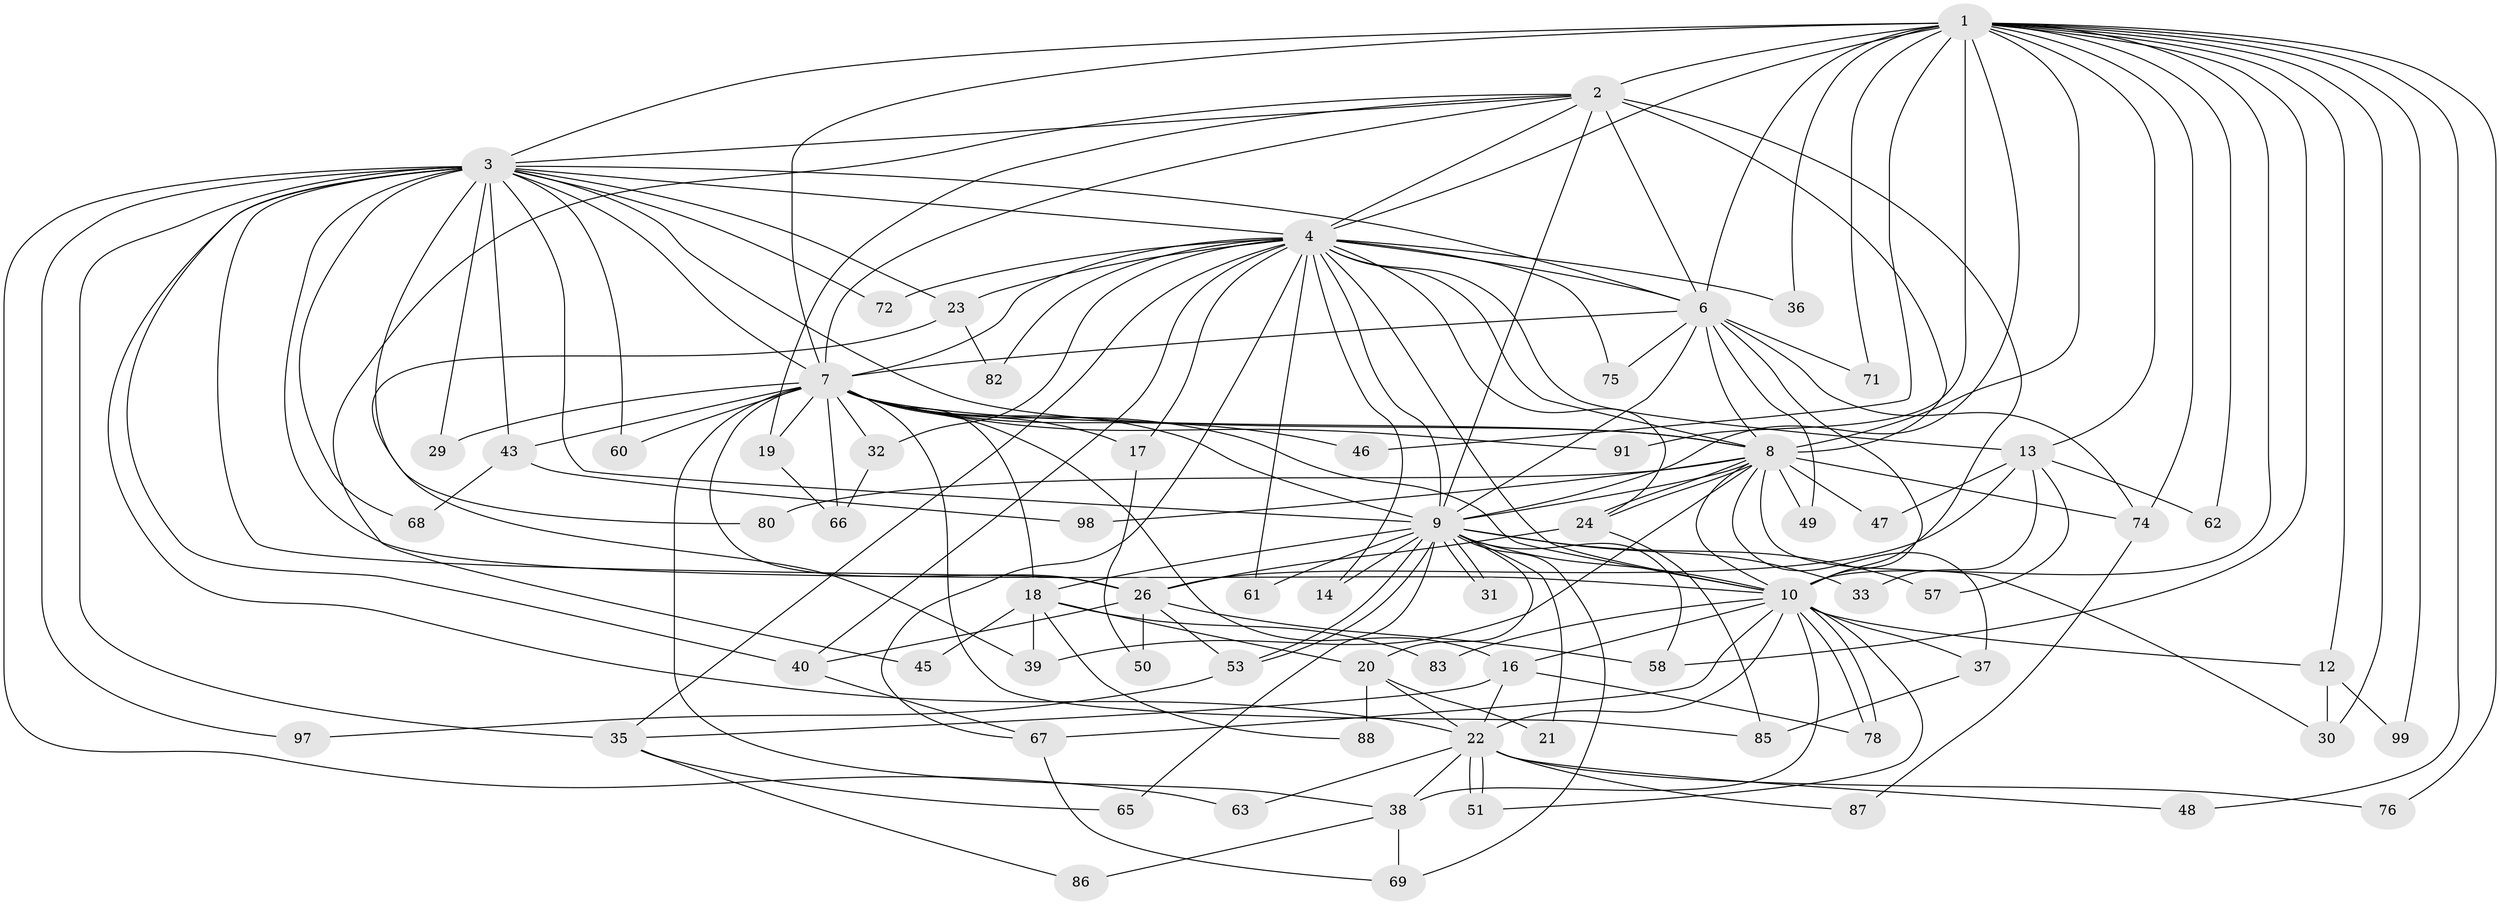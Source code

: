 // original degree distribution, {21: 0.01, 12: 0.02, 22: 0.02, 11: 0.01, 25: 0.01, 18: 0.01, 23: 0.01, 16: 0.01, 4: 0.1, 3: 0.2, 7: 0.03, 2: 0.48, 6: 0.03, 8: 0.01, 5: 0.05}
// Generated by graph-tools (version 1.1) at 2025/11/02/21/25 10:11:08]
// undirected, 70 vertices, 177 edges
graph export_dot {
graph [start="1"]
  node [color=gray90,style=filled];
  1 [super="+5"];
  2 [super="+64"];
  3 [super="+52"];
  4 [super="+11"];
  6 [super="+27"];
  7 [super="+79"];
  8 [super="+25"];
  9 [super="+41"];
  10 [super="+15"];
  12 [super="+73"];
  13 [super="+93"];
  14;
  16 [super="+44"];
  17;
  18 [super="+59"];
  19 [super="+90"];
  20;
  21;
  22 [super="+28"];
  23;
  24 [super="+54"];
  26 [super="+42"];
  29 [super="+34"];
  30;
  31;
  32;
  33;
  35 [super="+56"];
  36 [super="+84"];
  37;
  38;
  39 [super="+55"];
  40 [super="+81"];
  43;
  45;
  46;
  47;
  48;
  49;
  50;
  51 [super="+89"];
  53 [super="+77"];
  57;
  58 [super="+92"];
  60;
  61;
  62;
  63;
  65;
  66;
  67 [super="+96"];
  68;
  69 [super="+70"];
  71;
  72;
  74 [super="+100"];
  75;
  76;
  78 [super="+95"];
  80;
  82;
  83;
  85 [super="+94"];
  86;
  87;
  88;
  91;
  97;
  98;
  99;
  1 -- 2 [weight=3];
  1 -- 3 [weight=2];
  1 -- 4 [weight=2];
  1 -- 6 [weight=2];
  1 -- 7 [weight=2];
  1 -- 8 [weight=2];
  1 -- 9 [weight=2];
  1 -- 10 [weight=2];
  1 -- 13;
  1 -- 30;
  1 -- 36 [weight=2];
  1 -- 46;
  1 -- 48;
  1 -- 71;
  1 -- 74;
  1 -- 76;
  1 -- 91;
  1 -- 99;
  1 -- 12;
  1 -- 62;
  1 -- 58;
  2 -- 3;
  2 -- 4;
  2 -- 6;
  2 -- 7;
  2 -- 8;
  2 -- 9;
  2 -- 10;
  2 -- 19;
  2 -- 45;
  3 -- 4;
  3 -- 6;
  3 -- 7;
  3 -- 8;
  3 -- 9;
  3 -- 10;
  3 -- 23;
  3 -- 26;
  3 -- 29;
  3 -- 35 [weight=2];
  3 -- 43;
  3 -- 60;
  3 -- 63;
  3 -- 68;
  3 -- 72;
  3 -- 80;
  3 -- 97;
  3 -- 22;
  3 -- 40;
  4 -- 6;
  4 -- 7 [weight=2];
  4 -- 8;
  4 -- 9;
  4 -- 10;
  4 -- 13;
  4 -- 14;
  4 -- 23;
  4 -- 40;
  4 -- 61;
  4 -- 67;
  4 -- 72;
  4 -- 75;
  4 -- 82;
  4 -- 32;
  4 -- 17;
  4 -- 36;
  4 -- 35;
  4 -- 24;
  6 -- 7;
  6 -- 8 [weight=2];
  6 -- 9;
  6 -- 10;
  6 -- 71;
  6 -- 49;
  6 -- 74;
  6 -- 75;
  7 -- 8;
  7 -- 9;
  7 -- 10;
  7 -- 16;
  7 -- 17;
  7 -- 18;
  7 -- 19;
  7 -- 26;
  7 -- 29 [weight=2];
  7 -- 32;
  7 -- 43;
  7 -- 46;
  7 -- 60;
  7 -- 66;
  7 -- 91;
  7 -- 38;
  7 -- 85;
  8 -- 9;
  8 -- 10 [weight=2];
  8 -- 24;
  8 -- 24;
  8 -- 37;
  8 -- 39;
  8 -- 47;
  8 -- 80;
  8 -- 49;
  8 -- 98;
  8 -- 30;
  8 -- 74;
  9 -- 10;
  9 -- 14;
  9 -- 18 [weight=2];
  9 -- 20;
  9 -- 21;
  9 -- 31;
  9 -- 31;
  9 -- 33 [weight=2];
  9 -- 53;
  9 -- 53;
  9 -- 61;
  9 -- 65;
  9 -- 58;
  9 -- 57;
  9 -- 69;
  10 -- 12;
  10 -- 37;
  10 -- 38;
  10 -- 67;
  10 -- 78;
  10 -- 78;
  10 -- 16;
  10 -- 83;
  10 -- 22;
  10 -- 51;
  12 -- 99;
  12 -- 30;
  13 -- 33;
  13 -- 47;
  13 -- 57;
  13 -- 62;
  13 -- 26;
  16 -- 35;
  16 -- 22;
  16 -- 78;
  17 -- 50;
  18 -- 20;
  18 -- 45;
  18 -- 83;
  18 -- 88;
  18 -- 39;
  19 -- 66;
  20 -- 21;
  20 -- 22;
  20 -- 88;
  22 -- 51;
  22 -- 51;
  22 -- 76;
  22 -- 48;
  22 -- 87;
  22 -- 38;
  22 -- 63;
  23 -- 39;
  23 -- 82;
  24 -- 85;
  24 -- 26;
  26 -- 40;
  26 -- 50;
  26 -- 58;
  26 -- 53;
  32 -- 66;
  35 -- 86;
  35 -- 65;
  37 -- 85;
  38 -- 69;
  38 -- 86;
  40 -- 67;
  43 -- 68;
  43 -- 98;
  53 -- 97;
  67 -- 69;
  74 -- 87;
}
